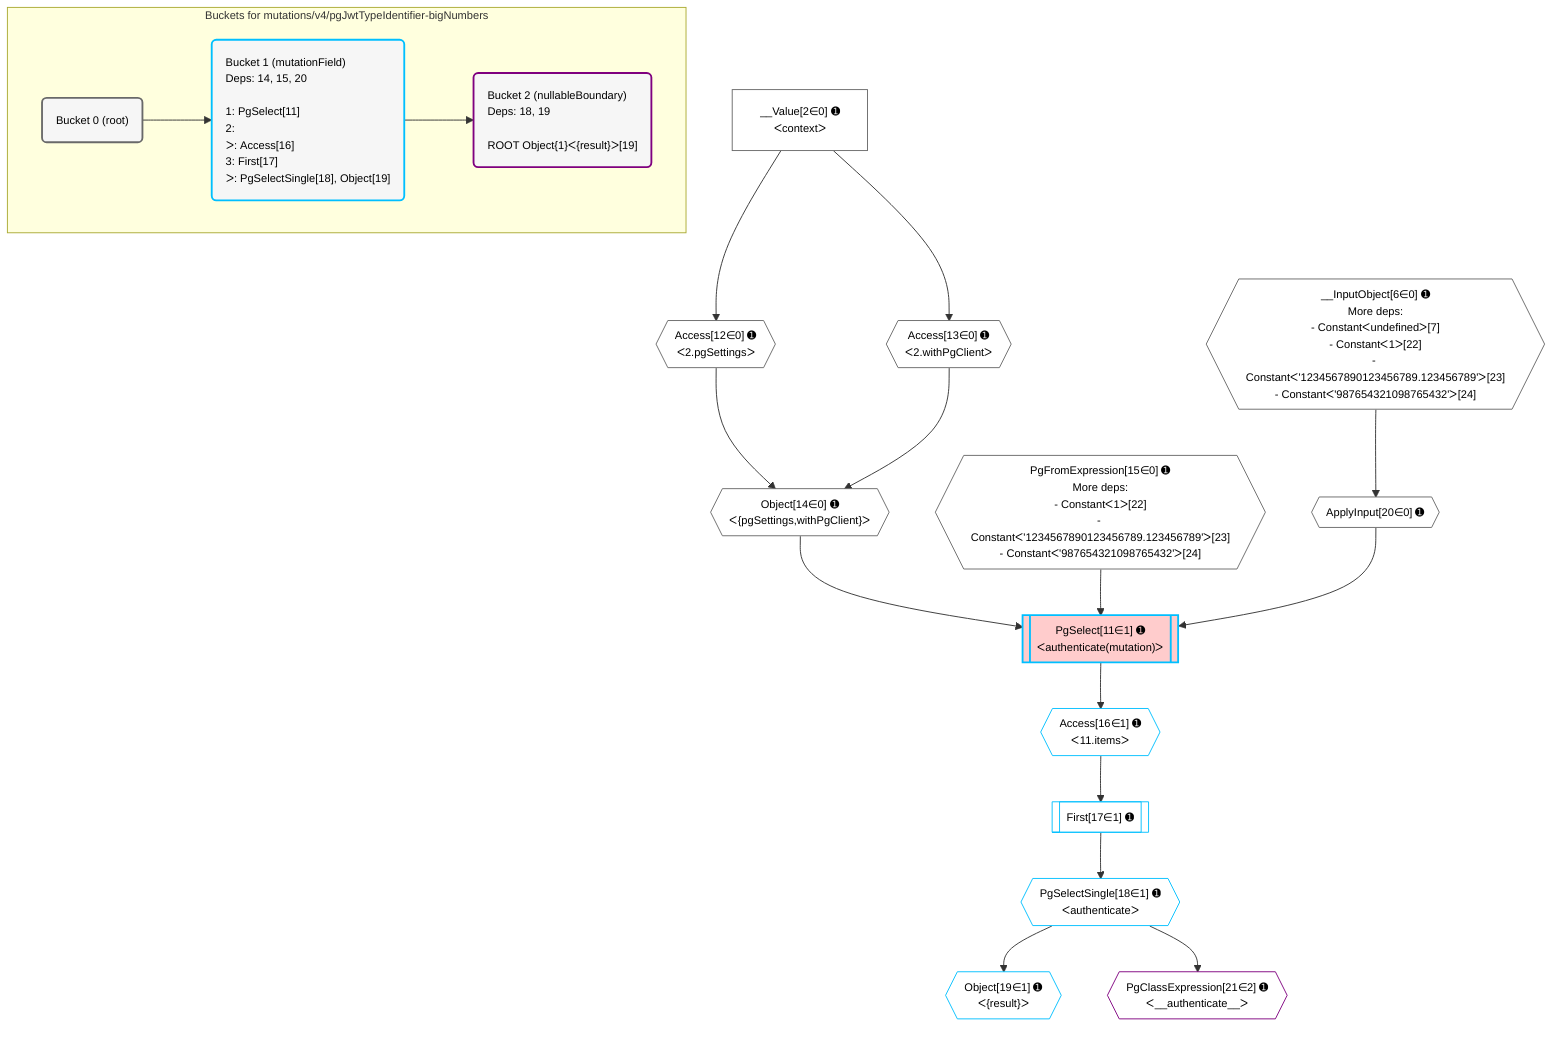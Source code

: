 %%{init: {'themeVariables': { 'fontSize': '12px'}}}%%
graph TD
    classDef path fill:#eee,stroke:#000,color:#000
    classDef plan fill:#fff,stroke-width:1px,color:#000
    classDef itemplan fill:#fff,stroke-width:2px,color:#000
    classDef unbatchedplan fill:#dff,stroke-width:1px,color:#000
    classDef sideeffectplan fill:#fcc,stroke-width:2px,color:#000
    classDef bucket fill:#f6f6f6,color:#000,stroke-width:2px,text-align:left

    subgraph "Buckets for mutations/v4/pgJwtTypeIdentifier-bigNumbers"
    Bucket0("Bucket 0 (root)"):::bucket
    Bucket1("Bucket 1 (mutationField)<br />Deps: 14, 15, 20<br /><br />1: PgSelect[11]<br />2: <br />ᐳ: Access[16]<br />3: First[17]<br />ᐳ: PgSelectSingle[18], Object[19]"):::bucket
    Bucket2("Bucket 2 (nullableBoundary)<br />Deps: 18, 19<br /><br />ROOT Object{1}ᐸ{result}ᐳ[19]"):::bucket
    end
    Bucket0 --> Bucket1
    Bucket1 --> Bucket2

    %% plan dependencies
    __InputObject6{{"__InputObject[6∈0] ➊<br />More deps:<br />- Constantᐸundefinedᐳ[7]<br />- Constantᐸ1ᐳ[22]<br />- Constantᐸ'1234567890123456789.123456789'ᐳ[23]<br />- Constantᐸ'987654321098765432'ᐳ[24]"}}:::plan
    PgFromExpression15{{"PgFromExpression[15∈0] ➊<br />More deps:<br />- Constantᐸ1ᐳ[22]<br />- Constantᐸ'1234567890123456789.123456789'ᐳ[23]<br />- Constantᐸ'987654321098765432'ᐳ[24]"}}:::plan
    Object14{{"Object[14∈0] ➊<br />ᐸ{pgSettings,withPgClient}ᐳ"}}:::plan
    Access12{{"Access[12∈0] ➊<br />ᐸ2.pgSettingsᐳ"}}:::plan
    Access13{{"Access[13∈0] ➊<br />ᐸ2.withPgClientᐳ"}}:::plan
    Access12 & Access13 --> Object14
    __Value2["__Value[2∈0] ➊<br />ᐸcontextᐳ"]:::plan
    __Value2 --> Access12
    __Value2 --> Access13
    ApplyInput20{{"ApplyInput[20∈0] ➊"}}:::plan
    __InputObject6 --> ApplyInput20
    PgSelect11[["PgSelect[11∈1] ➊<br />ᐸauthenticate(mutation)ᐳ"]]:::sideeffectplan
    Object14 & PgFromExpression15 & ApplyInput20 --> PgSelect11
    Access16{{"Access[16∈1] ➊<br />ᐸ11.itemsᐳ"}}:::plan
    PgSelect11 --> Access16
    First17[["First[17∈1] ➊"]]:::plan
    Access16 --> First17
    PgSelectSingle18{{"PgSelectSingle[18∈1] ➊<br />ᐸauthenticateᐳ"}}:::plan
    First17 --> PgSelectSingle18
    Object19{{"Object[19∈1] ➊<br />ᐸ{result}ᐳ"}}:::plan
    PgSelectSingle18 --> Object19
    PgClassExpression21{{"PgClassExpression[21∈2] ➊<br />ᐸ__authenticate__ᐳ"}}:::plan
    PgSelectSingle18 --> PgClassExpression21

    %% define steps
    classDef bucket0 stroke:#696969
    class Bucket0,__Value2,__InputObject6,Access12,Access13,Object14,PgFromExpression15,ApplyInput20 bucket0
    classDef bucket1 stroke:#00bfff
    class Bucket1,PgSelect11,Access16,First17,PgSelectSingle18,Object19 bucket1
    classDef bucket2 stroke:#7f007f
    class Bucket2,PgClassExpression21 bucket2

    %% implicit side effects